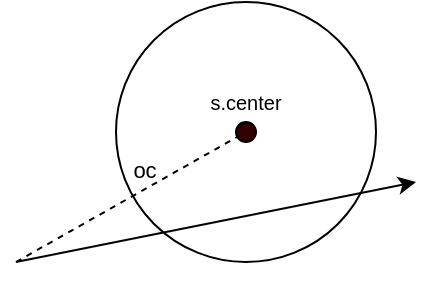 <mxfile version="24.7.17">
  <diagram name="Page-1" id="zm43JNVvFx4WC6VktHOh">
    <mxGraphModel dx="1039" dy="594" grid="1" gridSize="10" guides="1" tooltips="1" connect="1" arrows="1" fold="1" page="1" pageScale="1" pageWidth="850" pageHeight="1100" math="0" shadow="0">
      <root>
        <mxCell id="0" />
        <mxCell id="1" parent="0" />
        <mxCell id="UyhB_FpUB73yP2oa9TMe-1" value="" style="endArrow=classic;html=1;rounded=0;" edge="1" parent="1">
          <mxGeometry width="50" height="50" relative="1" as="geometry">
            <mxPoint x="120" y="280" as="sourcePoint" />
            <mxPoint x="320" y="240" as="targetPoint" />
          </mxGeometry>
        </mxCell>
        <mxCell id="UyhB_FpUB73yP2oa9TMe-2" value="" style="ellipse;whiteSpace=wrap;html=1;aspect=fixed;fillColor=none;" vertex="1" parent="1">
          <mxGeometry x="170" y="150" width="130" height="130" as="geometry" />
        </mxCell>
        <mxCell id="UyhB_FpUB73yP2oa9TMe-3" value="" style="ellipse;whiteSpace=wrap;html=1;aspect=fixed;fillColor=#330000;" vertex="1" parent="1">
          <mxGeometry x="230" y="210" width="10" height="10" as="geometry" />
        </mxCell>
        <mxCell id="UyhB_FpUB73yP2oa9TMe-4" value="" style="endArrow=none;dashed=1;html=1;rounded=0;" edge="1" parent="1" target="UyhB_FpUB73yP2oa9TMe-3">
          <mxGeometry width="50" height="50" relative="1" as="geometry">
            <mxPoint x="120" y="280" as="sourcePoint" />
            <mxPoint x="300" y="300" as="targetPoint" />
          </mxGeometry>
        </mxCell>
        <mxCell id="UyhB_FpUB73yP2oa9TMe-5" value="oc" style="edgeLabel;html=1;align=center;verticalAlign=middle;resizable=0;points=[];labelBackgroundColor=none;" vertex="1" connectable="0" parent="UyhB_FpUB73yP2oa9TMe-4">
          <mxGeometry x="0.409" relative="1" as="geometry">
            <mxPoint x="-14" y="-2" as="offset" />
          </mxGeometry>
        </mxCell>
        <mxCell id="UyhB_FpUB73yP2oa9TMe-6" value="&lt;span style=&quot;font-size: 10px;&quot;&gt;s.center&lt;/span&gt;" style="text;html=1;align=center;verticalAlign=middle;whiteSpace=wrap;rounded=0;" vertex="1" parent="1">
          <mxGeometry x="220" y="190" width="30" height="20" as="geometry" />
        </mxCell>
      </root>
    </mxGraphModel>
  </diagram>
</mxfile>

